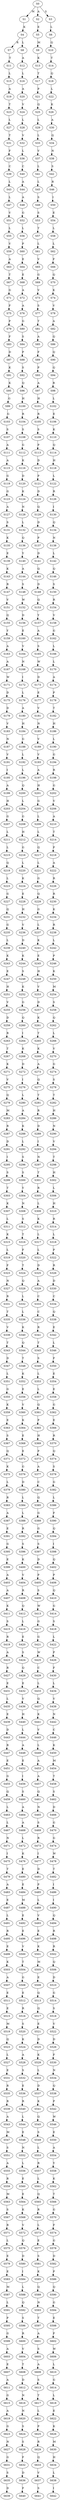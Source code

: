 strict digraph  {
	S0 -> S1 [ label = M ];
	S0 -> S2 [ label = A ];
	S0 -> S3 [ label = S ];
	S1 -> S4 [ label = K ];
	S2 -> S5 [ label = E ];
	S3 -> S6 [ label = L ];
	S4 -> S7 [ label = R ];
	S4 -> S8 [ label = L ];
	S5 -> S9 [ label = M ];
	S6 -> S10 [ label = Q ];
	S7 -> S11 [ label = T ];
	S8 -> S12 [ label = A ];
	S9 -> S13 [ label = K ];
	S10 -> S14 [ label = T ];
	S11 -> S15 [ label = L ];
	S12 -> S16 [ label = L ];
	S13 -> S17 [ label = T ];
	S14 -> S18 [ label = Q ];
	S15 -> S19 [ label = A ];
	S16 -> S20 [ label = A ];
	S17 -> S21 [ label = P ];
	S18 -> S22 [ label = L ];
	S19 -> S23 [ label = T ];
	S20 -> S24 [ label = V ];
	S21 -> S25 [ label = Q ];
	S22 -> S26 [ label = K ];
	S23 -> S27 [ label = L ];
	S24 -> S28 [ label = L ];
	S25 -> S29 [ label = L ];
	S26 -> S30 [ label = A ];
	S27 -> S31 [ label = T ];
	S28 -> S32 [ label = V ];
	S29 -> S33 [ label = L ];
	S30 -> S34 [ label = Q ];
	S31 -> S35 [ label = F ];
	S32 -> S36 [ label = L ];
	S33 -> S37 [ label = V ];
	S34 -> S38 [ label = N ];
	S35 -> S39 [ label = C ];
	S36 -> S40 [ label = C ];
	S37 -> S41 [ label = L ];
	S38 -> S42 [ label = S ];
	S39 -> S43 [ label = L ];
	S40 -> S44 [ label = A ];
	S41 -> S45 [ label = L ];
	S42 -> S46 [ label = R ];
	S43 -> S47 [ label = L ];
	S44 -> S48 [ label = A ];
	S45 -> S49 [ label = S ];
	S46 -> S50 [ label = I ];
	S47 -> S51 [ label = V ];
	S48 -> S52 [ label = G ];
	S49 -> S53 [ label = S ];
	S50 -> S54 [ label = E ];
	S51 -> S55 [ label = L ];
	S52 -> S56 [ label = L ];
	S53 -> S57 [ label = T ];
	S54 -> S58 [ label = L ];
	S55 -> S59 [ label = V ];
	S56 -> S60 [ label = P ];
	S57 -> S61 [ label = L ];
	S58 -> S62 [ label = L ];
	S59 -> S63 [ label = A ];
	S60 -> S64 [ label = E ];
	S61 -> S65 [ label = V ];
	S62 -> S66 [ label = F ];
	S63 -> S67 [ label = T ];
	S64 -> S68 [ label = E ];
	S65 -> S69 [ label = G ];
	S66 -> S70 [ label = Q ];
	S67 -> S71 [ label = G ];
	S68 -> S72 [ label = A ];
	S69 -> S73 [ label = V ];
	S70 -> S74 [ label = K ];
	S71 -> S75 [ label = F ];
	S72 -> S76 [ label = A ];
	S73 -> S77 [ label = S ];
	S74 -> S78 [ label = V ];
	S75 -> S79 [ label = P ];
	S76 -> S80 [ label = G ];
	S77 -> S81 [ label = T ];
	S78 -> S82 [ label = A ];
	S79 -> S83 [ label = F ];
	S80 -> S84 [ label = S ];
	S81 -> S85 [ label = A ];
	S82 -> S86 [ label = Q ];
	S83 -> S87 [ label = D ];
	S84 -> S88 [ label = P ];
	S85 -> S89 [ label = F ];
	S86 -> S90 [ label = Q ];
	S87 -> S91 [ label = K ];
	S88 -> S92 [ label = S ];
	S89 -> S93 [ label = P ];
	S90 -> S94 [ label = Q ];
	S91 -> S95 [ label = K ];
	S92 -> S96 [ label = Q ];
	S93 -> S97 [ label = A ];
	S94 -> S98 [ label = R ];
	S95 -> S99 [ label = G ];
	S96 -> S100 [ label = H ];
	S97 -> S101 [ label = H ];
	S98 -> S102 [ label = L ];
	S99 -> S103 [ label = G ];
	S100 -> S104 [ label = R ];
	S101 -> S105 [ label = R ];
	S102 -> S106 [ label = E ];
	S103 -> S107 [ label = S ];
	S104 -> S108 [ label = S ];
	S105 -> S109 [ label = S ];
	S106 -> S110 [ label = K ];
	S107 -> S111 [ label = A ];
	S108 -> S112 [ label = G ];
	S109 -> S113 [ label = P ];
	S110 -> S114 [ label = Q ];
	S111 -> S115 [ label = A ];
	S112 -> S116 [ label = K ];
	S113 -> S117 [ label = D ];
	S114 -> S118 [ label = H ];
	S115 -> S119 [ label = G ];
	S116 -> S120 [ label = D ];
	S117 -> S121 [ label = P ];
	S118 -> S122 [ label = L ];
	S119 -> S123 [ label = G ];
	S120 -> S124 [ label = K ];
	S121 -> S125 [ label = D ];
	S122 -> S126 [ label = R ];
	S123 -> S127 [ label = A ];
	S124 -> S128 [ label = N ];
	S125 -> S129 [ label = Q ];
	S126 -> S130 [ label = I ];
	S127 -> S131 [ label = S ];
	S128 -> S132 [ label = L ];
	S129 -> S133 [ label = D ];
	S130 -> S134 [ label = Q ];
	S131 -> S135 [ label = K ];
	S132 -> S136 [ label = Q ];
	S133 -> S137 [ label = P ];
	S134 -> S138 [ label = N ];
	S135 -> S139 [ label = E ];
	S136 -> S140 [ label = Y ];
	S137 -> S141 [ label = D ];
	S138 -> S142 [ label = L ];
	S139 -> S143 [ label = K ];
	S140 -> S144 [ label = A ];
	S141 -> S145 [ label = Q ];
	S142 -> S146 [ label = Q ];
	S143 -> S147 [ label = R ];
	S144 -> S148 [ label = S ];
	S145 -> S149 [ label = D ];
	S146 -> S150 [ label = S ];
	S147 -> S151 [ label = V ];
	S148 -> S152 [ label = W ];
	S149 -> S153 [ label = Q ];
	S150 -> S154 [ label = R ];
	S151 -> S155 [ label = Q ];
	S152 -> S156 [ label = D ];
	S153 -> S157 [ label = Y ];
	S154 -> S158 [ label = V ];
	S155 -> S159 [ label = Y ];
	S156 -> S160 [ label = E ];
	S157 -> S161 [ label = A ];
	S158 -> S162 [ label = G ];
	S159 -> S163 [ label = A ];
	S160 -> S164 [ label = V ];
	S161 -> S165 [ label = S ];
	S162 -> S166 [ label = L ];
	S163 -> S167 [ label = A ];
	S164 -> S168 [ label = N ];
	S165 -> S169 [ label = W ];
	S166 -> S170 [ label = L ];
	S167 -> S171 [ label = W ];
	S168 -> S172 [ label = I ];
	S169 -> S173 [ label = D ];
	S170 -> S174 [ label = A ];
	S171 -> S175 [ label = D ];
	S172 -> S176 [ label = L ];
	S173 -> S177 [ label = E ];
	S174 -> S178 [ label = P ];
	S175 -> S179 [ label = D ];
	S176 -> S180 [ label = A ];
	S177 -> S181 [ label = V ];
	S178 -> S182 [ label = T ];
	S179 -> S183 [ label = V ];
	S180 -> S184 [ label = H ];
	S181 -> S185 [ label = N ];
	S182 -> S186 [ label = H ];
	S183 -> S187 [ label = N ];
	S184 -> S188 [ label = G ];
	S185 -> S189 [ label = V ];
	S186 -> S190 [ label = L ];
	S187 -> S191 [ label = V ];
	S188 -> S192 [ label = L ];
	S189 -> S193 [ label = V ];
	S190 -> S194 [ label = G ];
	S191 -> S195 [ label = I ];
	S192 -> S196 [ label = L ];
	S193 -> S197 [ label = A ];
	S194 -> S198 [ label = R ];
	S195 -> S199 [ label = A ];
	S196 -> S200 [ label = Q ];
	S197 -> S201 [ label = H ];
	S198 -> S202 [ label = G ];
	S199 -> S203 [ label = H ];
	S200 -> S204 [ label = L ];
	S201 -> S205 [ label = G ];
	S202 -> S206 [ label = V ];
	S203 -> S207 [ label = G ];
	S204 -> S208 [ label = G ];
	S205 -> S209 [ label = L ];
	S206 -> S210 [ label = A ];
	S207 -> S211 [ label = L ];
	S208 -> S212 [ label = H ];
	S209 -> S213 [ label = L ];
	S210 -> S214 [ label = T ];
	S211 -> S215 [ label = L ];
	S212 -> S216 [ label = G ];
	S213 -> S217 [ label = Q ];
	S214 -> S218 [ label = P ];
	S215 -> S219 [ label = Q ];
	S216 -> S220 [ label = L ];
	S217 -> S221 [ label = L ];
	S218 -> S222 [ label = A ];
	S219 -> S223 [ label = L ];
	S220 -> S224 [ label = K ];
	S221 -> S225 [ label = G ];
	S222 -> S226 [ label = R ];
	S223 -> S227 [ label = G ];
	S224 -> S228 [ label = E ];
	S225 -> S229 [ label = Q ];
	S226 -> S230 [ label = R ];
	S227 -> S231 [ label = Q ];
	S228 -> S232 [ label = H ];
	S229 -> S233 [ label = G ];
	S230 -> S234 [ label = K ];
	S231 -> S235 [ label = G ];
	S232 -> S236 [ label = V ];
	S233 -> S237 [ label = L ];
	S234 -> S238 [ label = R ];
	S235 -> S239 [ label = L ];
	S236 -> S240 [ label = D ];
	S237 -> S241 [ label = K ];
	S238 -> S242 [ label = L ];
	S239 -> S243 [ label = K ];
	S240 -> S244 [ label = K ];
	S241 -> S245 [ label = E ];
	S242 -> S246 [ label = P ];
	S243 -> S247 [ label = E ];
	S244 -> S248 [ label = S ];
	S245 -> S249 [ label = H ];
	S246 -> S250 [ label = K ];
	S247 -> S251 [ label = H ];
	S248 -> S252 [ label = K ];
	S249 -> S253 [ label = V ];
	S250 -> S254 [ label = M ];
	S251 -> S255 [ label = V ];
	S252 -> S256 [ label = G ];
	S253 -> S257 [ label = D ];
	S254 -> S258 [ label = S ];
	S255 -> S259 [ label = D ];
	S256 -> S260 [ label = Q ];
	S257 -> S261 [ label = K ];
	S258 -> S262 [ label = Q ];
	S259 -> S263 [ label = R ];
	S260 -> S264 [ label = I ];
	S261 -> S265 [ label = T ];
	S262 -> S266 [ label = L ];
	S263 -> S267 [ label = T ];
	S264 -> S268 [ label = K ];
	S265 -> S269 [ label = K ];
	S266 -> S270 [ label = V ];
	S267 -> S271 [ label = K ];
	S268 -> S272 [ label = D ];
	S269 -> S273 [ label = A ];
	S270 -> S274 [ label = G ];
	S271 -> S275 [ label = V ];
	S272 -> S276 [ label = I ];
	S273 -> S277 [ label = Q ];
	S274 -> S278 [ label = S ];
	S275 -> S279 [ label = Q ];
	S276 -> S280 [ label = L ];
	S277 -> S281 [ label = T ];
	S278 -> S282 [ label = T ];
	S279 -> S283 [ label = M ];
	S280 -> S284 [ label = A ];
	S281 -> S285 [ label = R ];
	S282 -> S286 [ label = H ];
	S283 -> S287 [ label = R ];
	S284 -> S288 [ label = K ];
	S285 -> S289 [ label = D ];
	S286 -> S290 [ label = N ];
	S287 -> S291 [ label = D ];
	S288 -> S292 [ label = L ];
	S289 -> S293 [ label = I ];
	S290 -> S294 [ label = V ];
	S291 -> S295 [ label = I ];
	S292 -> S296 [ label = S ];
	S293 -> S297 [ label = N ];
	S294 -> S298 [ label = T ];
	S295 -> S299 [ label = S ];
	S296 -> S300 [ label = S ];
	S297 -> S301 [ label = T ];
	S298 -> S302 [ label = H ];
	S299 -> S303 [ label = T ];
	S300 -> S304 [ label = Y ];
	S301 -> S305 [ label = R ];
	S302 -> S306 [ label = L ];
	S303 -> S307 [ label = K ];
	S304 -> S308 [ label = N ];
	S305 -> S309 [ label = L ];
	S306 -> S310 [ label = H ];
	S307 -> S311 [ label = L ];
	S308 -> S312 [ label = S ];
	S309 -> S313 [ label = K ];
	S310 -> S314 [ label = R ];
	S311 -> S315 [ label = K ];
	S312 -> S316 [ label = T ];
	S313 -> S317 [ label = L ];
	S314 -> S318 [ label = L ];
	S315 -> S319 [ label = L ];
	S316 -> S320 [ label = F ];
	S317 -> S321 [ label = L ];
	S318 -> S322 [ label = P ];
	S319 -> S323 [ label = F ];
	S320 -> S324 [ label = T ];
	S321 -> S325 [ label = D ];
	S322 -> S326 [ label = R ];
	S323 -> S327 [ label = N ];
	S324 -> S328 [ label = Q ];
	S325 -> S329 [ label = A ];
	S326 -> S330 [ label = D ];
	S327 -> S331 [ label = R ];
	S328 -> S332 [ label = L ];
	S329 -> S333 [ label = C ];
	S330 -> S334 [ label = C ];
	S331 -> S335 [ label = T ];
	S332 -> S336 [ label = L ];
	S333 -> S337 [ label = C ];
	S334 -> S338 [ label = Q ];
	S335 -> S339 [ label = V ];
	S336 -> S340 [ label = K ];
	S337 -> S341 [ label = R ];
	S338 -> S342 [ label = E ];
	S339 -> S343 [ label = T ];
	S340 -> S344 [ label = Q ];
	S341 -> S345 [ label = T ];
	S342 -> S346 [ label = L ];
	S343 -> S347 [ label = D ];
	S344 -> S348 [ label = T ];
	S345 -> S349 [ label = S ];
	S346 -> S350 [ label = F ];
	S347 -> S351 [ label = L ];
	S348 -> S352 [ label = K ];
	S349 -> S353 [ label = L ];
	S350 -> S354 [ label = E ];
	S351 -> S355 [ label = G ];
	S352 -> S356 [ label = E ];
	S353 -> S357 [ label = L ];
	S354 -> S358 [ label = E ];
	S355 -> S359 [ label = K ];
	S356 -> S360 [ label = V ];
	S357 -> S361 [ label = Q ];
	S358 -> S362 [ label = G ];
	S359 -> S363 [ label = E ];
	S360 -> S364 [ label = K ];
	S361 -> S365 [ label = P ];
	S362 -> S366 [ label = E ];
	S363 -> S367 [ label = S ];
	S364 -> S368 [ label = E ];
	S365 -> S369 [ label = H ];
	S366 -> S370 [ label = R ];
	S367 -> S371 [ label = Q ];
	S368 -> S372 [ label = E ];
	S369 -> S373 [ label = P ];
	S370 -> S374 [ label = Q ];
	S371 -> S375 [ label = K ];
	S372 -> S376 [ label = G ];
	S373 -> S377 [ label = A ];
	S374 -> S378 [ label = S ];
	S375 -> S379 [ label = L ];
	S376 -> S380 [ label = D ];
	S377 -> S381 [ label = C ];
	S378 -> S382 [ label = G ];
	S379 -> S383 [ label = R ];
	S380 -> S384 [ label = L ];
	S381 -> S385 [ label = Q ];
	S382 -> S386 [ label = L ];
	S383 -> S387 [ label = A ];
	S384 -> S388 [ label = L ];
	S385 -> S389 [ label = G ];
	S386 -> S390 [ label = F ];
	S387 -> S391 [ label = E ];
	S388 -> S392 [ label = R ];
	S389 -> S393 [ label = G ];
	S390 -> S394 [ label = Q ];
	S391 -> S395 [ label = G ];
	S392 -> S396 [ label = S ];
	S393 -> S397 [ label = S ];
	S394 -> S398 [ label = I ];
	S395 -> S399 [ label = E ];
	S396 -> S400 [ label = K ];
	S397 -> S401 [ label = D ];
	S398 -> S402 [ label = Q ];
	S399 -> S403 [ label = A ];
	S400 -> S404 [ label = V ];
	S401 -> S405 [ label = P ];
	S402 -> S406 [ label = P ];
	S403 -> S407 [ label = A ];
	S404 -> S408 [ label = R ];
	S405 -> S409 [ label = S ];
	S406 -> S410 [ label = Q ];
	S407 -> S411 [ label = K ];
	S408 -> S412 [ label = Q ];
	S409 -> S413 [ label = W ];
	S410 -> S414 [ label = G ];
	S411 -> S415 [ label = S ];
	S412 -> S416 [ label = L ];
	S413 -> S417 [ label = G ];
	S414 -> S418 [ label = S ];
	S415 -> S419 [ label = R ];
	S416 -> S420 [ label = E ];
	S417 -> S421 [ label = G ];
	S418 -> S422 [ label = L ];
	S419 -> S423 [ label = A ];
	S420 -> S424 [ label = S ];
	S421 -> S425 [ label = W ];
	S422 -> S426 [ label = P ];
	S423 -> S427 [ label = R ];
	S424 -> S428 [ label = Q ];
	S425 -> S429 [ label = C ];
	S426 -> S430 [ label = F ];
	S427 -> S431 [ label = E ];
	S428 -> S432 [ label = E ];
	S429 -> S433 [ label = L ];
	S430 -> S434 [ label = L ];
	S431 -> S435 [ label = L ];
	S432 -> S436 [ label = V ];
	S433 -> S437 [ label = Q ];
	S434 -> S438 [ label = V ];
	S435 -> S439 [ label = E ];
	S436 -> S440 [ label = H ];
	S437 -> S441 [ label = K ];
	S438 -> S442 [ label = N ];
	S439 -> S443 [ label = D ];
	S440 -> S444 [ label = L ];
	S441 -> S445 [ label = V ];
	S442 -> S446 [ label = C ];
	S443 -> S447 [ label = R ];
	S444 -> S448 [ label = A ];
	S445 -> S449 [ label = L ];
	S446 -> S450 [ label = K ];
	S447 -> S451 [ label = E ];
	S448 -> S452 [ label = E ];
	S449 -> S453 [ label = A ];
	S450 -> S454 [ label = M ];
	S451 -> S455 [ label = G ];
	S452 -> S456 [ label = I ];
	S453 -> S457 [ label = A ];
	S454 -> S458 [ label = T ];
	S455 -> S459 [ label = Q ];
	S456 -> S460 [ label = S ];
	S457 -> S461 [ label = Q ];
	S458 -> S462 [ label = S ];
	S459 -> S463 [ label = L ];
	S460 -> S464 [ label = A ];
	S461 -> S465 [ label = N ];
	S462 -> S466 [ label = D ];
	S463 -> S467 [ label = L ];
	S464 -> S468 [ label = A ];
	S465 -> S469 [ label = S ];
	S466 -> S470 [ label = G ];
	S467 -> S471 [ label = N ];
	S468 -> S472 [ label = L ];
	S469 -> S473 [ label = R ];
	S470 -> S474 [ label = G ];
	S471 -> S475 [ label = I ];
	S472 -> S476 [ label = K ];
	S473 -> S477 [ label = I ];
	S474 -> S478 [ label = W ];
	S475 -> S479 [ label = T ];
	S476 -> S480 [ label = E ];
	S477 -> S481 [ label = D ];
	S478 -> S482 [ label = T ];
	S479 -> S483 [ label = A ];
	S480 -> S484 [ label = E ];
	S481 -> S485 [ label = P ];
	S482 -> S486 [ label = I ];
	S483 -> S487 [ label = E ];
	S484 -> S488 [ label = M ];
	S485 -> S489 [ label = L ];
	S486 -> S490 [ label = I ];
	S487 -> S491 [ label = L ];
	S488 -> S492 [ label = E ];
	S489 -> S493 [ label = V ];
	S490 -> S494 [ label = Q ];
	S491 -> S495 [ label = R ];
	S492 -> S496 [ label = E ];
	S493 -> S497 [ label = E ];
	S494 -> S498 [ label = R ];
	S495 -> S499 [ label = E ];
	S496 -> S500 [ label = V ];
	S497 -> S501 [ label = K ];
	S498 -> S502 [ label = R ];
	S499 -> S503 [ label = K ];
	S500 -> S504 [ label = T ];
	S501 -> S505 [ label = M ];
	S502 -> S506 [ label = Q ];
	S503 -> S507 [ label = A ];
	S504 -> S508 [ label = G ];
	S505 -> S509 [ label = E ];
	S506 -> S510 [ label = D ];
	S507 -> S511 [ label = E ];
	S508 -> S512 [ label = E ];
	S509 -> S513 [ label = Q ];
	S510 -> S514 [ label = G ];
	S511 -> S515 [ label = E ];
	S512 -> S516 [ label = R ];
	S513 -> S517 [ label = Q ];
	S514 -> S518 [ label = S ];
	S515 -> S519 [ label = M ];
	S516 -> S520 [ label = S ];
	S517 -> S521 [ label = E ];
	S518 -> S522 [ label = V ];
	S519 -> S523 [ label = Q ];
	S520 -> S524 [ label = K ];
	S521 -> S525 [ label = D ];
	S522 -> S526 [ label = D ];
	S523 -> S527 [ label = L ];
	S524 -> S528 [ label = A ];
	S525 -> S529 [ label = K ];
	S526 -> S530 [ label = F ];
	S527 -> S531 [ label = E ];
	S528 -> S532 [ label = S ];
	S529 -> S533 [ label = L ];
	S530 -> S534 [ label = N ];
	S531 -> S535 [ label = R ];
	S532 -> S536 [ label = E ];
	S533 -> S537 [ label = D ];
	S534 -> S538 [ label = Q ];
	S535 -> S539 [ label = R ];
	S536 -> S540 [ label = R ];
	S537 -> S541 [ label = K ];
	S538 -> S542 [ label = P ];
	S539 -> S543 [ label = A ];
	S540 -> S544 [ label = L ];
	S541 -> S545 [ label = Q ];
	S542 -> S546 [ label = W ];
	S543 -> S547 [ label = M ];
	S544 -> S548 [ label = E ];
	S545 -> S549 [ label = S ];
	S546 -> S550 [ label = E ];
	S547 -> S551 [ label = S ];
	S548 -> S552 [ label = N ];
	S549 -> S553 [ label = L ];
	S550 -> S554 [ label = A ];
	S551 -> S555 [ label = A ];
	S552 -> S556 [ label = L ];
	S553 -> S557 [ label = R ];
	S554 -> S558 [ label = Y ];
	S555 -> S559 [ label = R ];
	S556 -> S560 [ label = E ];
	S557 -> S561 [ label = L ];
	S558 -> S562 [ label = K ];
	S559 -> S563 [ label = M ];
	S560 -> S564 [ label = E ];
	S561 -> S565 [ label = Q ];
	S562 -> S566 [ label = T ];
	S563 -> S567 [ label = S ];
	S564 -> S568 [ label = K ];
	S565 -> S569 [ label = R ];
	S566 -> S570 [ label = G ];
	S567 -> S571 [ label = R ];
	S568 -> S572 [ label = V ];
	S569 -> S573 [ label = L ];
	S570 -> S574 [ label = F ];
	S571 -> S575 [ label = L ];
	S572 -> S576 [ label = Q ];
	S573 -> S577 [ label = E ];
	S574 -> S578 [ label = G ];
	S575 -> S579 [ label = E ];
	S576 -> S580 [ label = D ];
	S577 -> S581 [ label = S ];
	S578 -> S582 [ label = D ];
	S579 -> S583 [ label = E ];
	S580 -> S584 [ label = I ];
	S581 -> S585 [ label = K ];
	S582 -> S586 [ label = P ];
	S583 -> S587 [ label = M ];
	S584 -> S588 [ label = L ];
	S585 -> S589 [ label = Q ];
	S586 -> S590 [ label = Q ];
	S587 -> S591 [ label = L ];
	S588 -> S592 [ label = Q ];
	S589 -> S593 [ label = N ];
	S590 -> S594 [ label = G ];
	S591 -> S595 [ label = P ];
	S592 -> S596 [ label = S ];
	S593 -> S597 [ label = T ];
	S594 -> S598 [ label = E ];
	S595 -> S599 [ label = G ];
	S596 -> S600 [ label = R ];
	S597 -> S601 [ label = A ];
	S598 -> S602 [ label = F ];
	S599 -> S603 [ label = A ];
	S600 -> S604 [ label = V ];
	S601 -> S605 [ label = S ];
	S602 -> S606 [ label = W ];
	S603 -> S607 [ label = E ];
	S604 -> S608 [ label = T ];
	S605 -> S609 [ label = A ];
	S606 -> S610 [ label = L ];
	S607 -> S611 [ label = A ];
	S608 -> S612 [ label = D ];
	S609 -> S613 [ label = S ];
	S610 -> S614 [ label = G ];
	S611 -> S615 [ label = G ];
	S612 -> S616 [ label = N ];
	S613 -> S617 [ label = T ];
	S614 -> S618 [ label = L ];
	S615 -> S619 [ label = A ];
	S616 -> S620 [ label = N ];
	S617 -> S621 [ label = L ];
	S618 -> S622 [ label = E ];
	S619 -> S623 [ label = G ];
	S620 -> S624 [ label = S ];
	S621 -> S625 [ label = P ];
	S622 -> S626 [ label = K ];
	S623 -> S627 [ label = N ];
	S624 -> S628 [ label = S ];
	S625 -> S629 [ label = R ];
	S626 -> S630 [ label = M ];
	S627 -> S631 [ label = G ];
	S628 -> S632 [ label = F ];
	S629 -> S633 [ label = Q ];
	S630 -> S634 [ label = H ];
	S631 -> S635 [ label = S ];
	S632 -> S636 [ label = D ];
	S633 -> S637 [ label = V ];
	S634 -> S638 [ label = L ];
	S635 -> S639 [ label = D ];
	S636 -> S640 [ label = F ];
	S637 -> S641 [ label = S ];
	S638 -> S642 [ label = I ];
}
